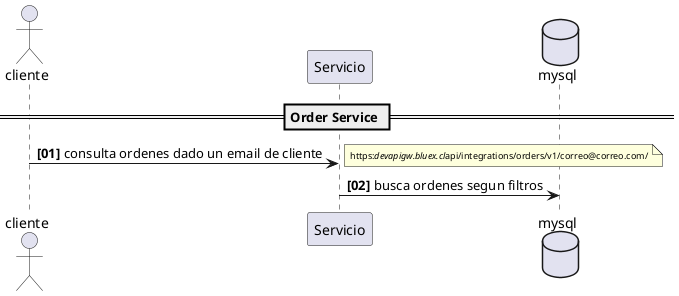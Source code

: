 @startuml
autonumber "<b>[00]"
actor cliente
participant Servicio
database mysql

== Order Service ==
cliente -> Servicio : consulta ordenes dado un email de cliente
note right
    <size: 9>https://devapigw.bluex.cl//api/integrations/orders/v1/correo@correo.com/
end note
Servicio -> mysql : busca ordenes segun filtros
@enduml